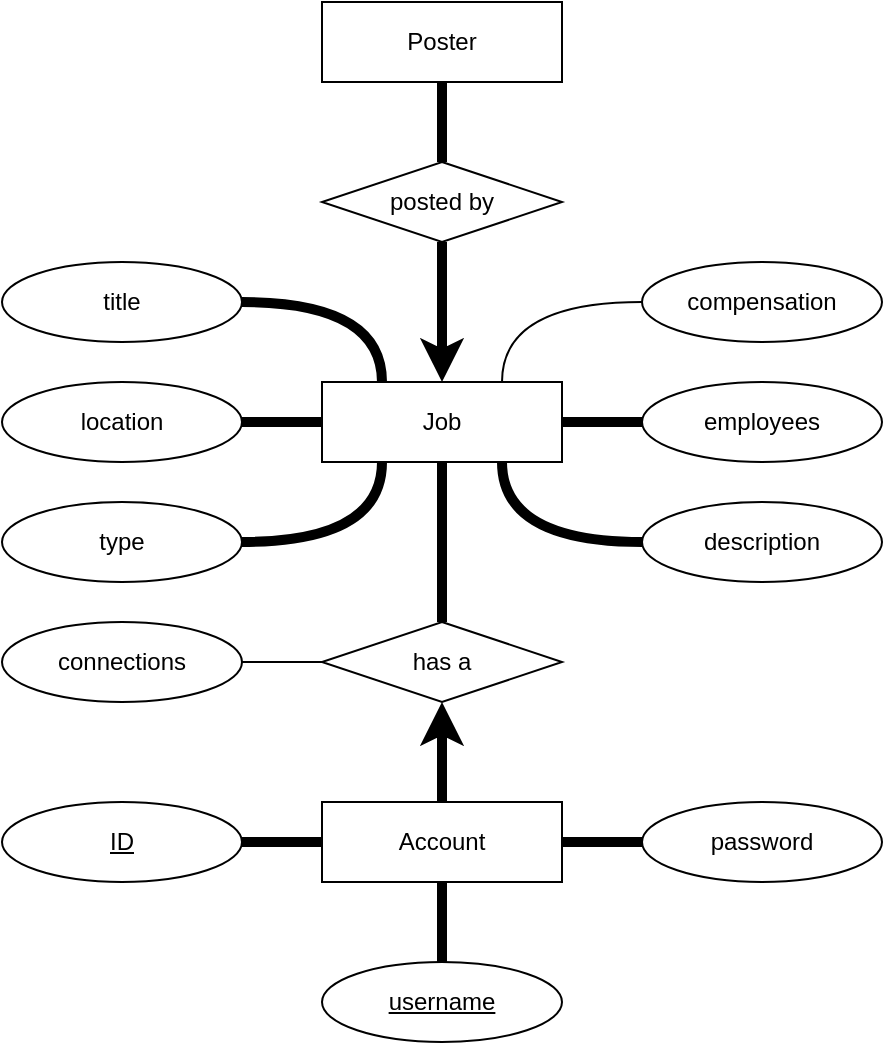 <mxfile>
    <diagram id="Y-MLK2YB2xZHNOmbXszr" name="Page-1">
        <mxGraphModel dx="1016" dy="597" grid="1" gridSize="10" guides="1" tooltips="1" connect="1" arrows="1" fold="1" page="1" pageScale="1" pageWidth="850" pageHeight="1100" math="0" shadow="0">
            <root>
                <mxCell id="0"/>
                <mxCell id="1" parent="0"/>
                <mxCell id="4" value="" style="edgeStyle=orthogonalEdgeStyle;orthogonalLoop=1;jettySize=auto;html=1;endArrow=none;endFill=0;strokeWidth=5;curved=1;" parent="1" source="2" target="3" edge="1">
                    <mxGeometry relative="1" as="geometry"/>
                </mxCell>
                <mxCell id="6" value="" style="edgeStyle=orthogonalEdgeStyle;orthogonalLoop=1;jettySize=auto;html=1;endArrow=none;endFill=0;strokeWidth=5;entryX=0.5;entryY=0;entryDx=0;entryDy=0;curved=1;" parent="1" source="2" target="7" edge="1">
                    <mxGeometry relative="1" as="geometry">
                        <mxPoint x="260" y="550" as="targetPoint"/>
                    </mxGeometry>
                </mxCell>
                <mxCell id="9" value="" style="edgeStyle=orthogonalEdgeStyle;orthogonalLoop=1;jettySize=auto;html=1;endArrow=none;endFill=0;strokeWidth=5;curved=1;" parent="1" source="2" target="8" edge="1">
                    <mxGeometry relative="1" as="geometry"/>
                </mxCell>
                <mxCell id="11" value="" style="edgeStyle=orthogonalEdgeStyle;orthogonalLoop=1;jettySize=auto;html=1;endArrow=classic;endFill=1;strokeWidth=5;curved=1;" parent="1" source="2" target="10" edge="1">
                    <mxGeometry relative="1" as="geometry"/>
                </mxCell>
                <mxCell id="2" value="Account" style="rounded=0;whiteSpace=wrap;html=1;" parent="1" vertex="1">
                    <mxGeometry x="200" y="440" width="120" height="40" as="geometry"/>
                </mxCell>
                <mxCell id="3" value="&lt;u&gt;ID&lt;/u&gt;" style="ellipse;whiteSpace=wrap;html=1;rounded=0;" parent="1" vertex="1">
                    <mxGeometry x="40" y="440" width="120" height="40" as="geometry"/>
                </mxCell>
                <mxCell id="7" value="&lt;u&gt;username&lt;/u&gt;" style="ellipse;whiteSpace=wrap;html=1;rounded=0;" parent="1" vertex="1">
                    <mxGeometry x="200" y="520" width="120" height="40" as="geometry"/>
                </mxCell>
                <mxCell id="8" value="password" style="ellipse;whiteSpace=wrap;html=1;rounded=0;" parent="1" vertex="1">
                    <mxGeometry x="360" y="440" width="120" height="40" as="geometry"/>
                </mxCell>
                <mxCell id="49" value="" style="edgeStyle=orthogonalEdgeStyle;curved=1;sketch=0;orthogonalLoop=1;jettySize=auto;html=1;endArrow=none;endFill=0;strokeWidth=1;" parent="1" source="10" target="47" edge="1">
                    <mxGeometry relative="1" as="geometry"/>
                </mxCell>
                <mxCell id="10" value="has a" style="rhombus;whiteSpace=wrap;html=1;rounded=0;" parent="1" vertex="1">
                    <mxGeometry x="200" y="350" width="120" height="40" as="geometry"/>
                </mxCell>
                <mxCell id="13" value="" style="edgeStyle=orthogonalEdgeStyle;orthogonalLoop=1;jettySize=auto;html=1;endArrow=none;endFill=0;curved=1;strokeWidth=5;" parent="1" source="10" target="12" edge="1">
                    <mxGeometry relative="1" as="geometry"/>
                </mxCell>
                <mxCell id="34" style="edgeStyle=orthogonalEdgeStyle;sketch=0;orthogonalLoop=1;jettySize=auto;html=1;entryX=1;entryY=0.5;entryDx=0;entryDy=0;exitX=0.25;exitY=0;exitDx=0;exitDy=0;endArrow=none;endFill=0;fontStyle=1;strokeWidth=5;curved=1;" parent="1" source="12" target="33" edge="1">
                    <mxGeometry relative="1" as="geometry"/>
                </mxCell>
                <mxCell id="40" value="" style="edgeStyle=orthogonalEdgeStyle;curved=1;sketch=0;orthogonalLoop=1;jettySize=auto;html=1;endArrow=none;endFill=0;strokeWidth=5;" parent="1" source="12" target="20" edge="1">
                    <mxGeometry relative="1" as="geometry"/>
                </mxCell>
                <mxCell id="41" value="" style="edgeStyle=orthogonalEdgeStyle;curved=1;sketch=0;orthogonalLoop=1;jettySize=auto;html=1;endArrow=classic;endFill=1;strokeWidth=5;" parent="1" source="36" target="12" edge="1">
                    <mxGeometry relative="1" as="geometry"/>
                </mxCell>
                <mxCell id="43" style="edgeStyle=orthogonalEdgeStyle;curved=1;sketch=0;orthogonalLoop=1;jettySize=auto;html=1;exitX=0.75;exitY=0;exitDx=0;exitDy=0;entryX=0;entryY=0.5;entryDx=0;entryDy=0;endArrow=none;endFill=0;strokeWidth=1;" parent="1" source="12" target="42" edge="1">
                    <mxGeometry relative="1" as="geometry"/>
                </mxCell>
                <mxCell id="12" value="Job" style="rounded=0;whiteSpace=wrap;html=1;" parent="1" vertex="1">
                    <mxGeometry x="200" y="230" width="120" height="40" as="geometry"/>
                </mxCell>
                <mxCell id="39" style="edgeStyle=orthogonalEdgeStyle;curved=1;sketch=0;orthogonalLoop=1;jettySize=auto;html=1;entryX=0.75;entryY=1;entryDx=0;entryDy=0;endArrow=none;endFill=0;strokeWidth=5;" parent="1" source="16" target="12" edge="1">
                    <mxGeometry relative="1" as="geometry"/>
                </mxCell>
                <mxCell id="16" value="description" style="ellipse;whiteSpace=wrap;html=1;rounded=0;" parent="1" vertex="1">
                    <mxGeometry x="360" y="290" width="120" height="40" as="geometry"/>
                </mxCell>
                <mxCell id="37" style="edgeStyle=orthogonalEdgeStyle;curved=1;sketch=0;orthogonalLoop=1;jettySize=auto;html=1;entryX=0.25;entryY=1;entryDx=0;entryDy=0;endArrow=none;endFill=0;strokeWidth=5;" parent="1" source="18" target="12" edge="1">
                    <mxGeometry relative="1" as="geometry"/>
                </mxCell>
                <mxCell id="18" value="type" style="ellipse;whiteSpace=wrap;html=1;rounded=0;" parent="1" vertex="1">
                    <mxGeometry x="40" y="290" width="120" height="40" as="geometry"/>
                </mxCell>
                <mxCell id="29" style="edgeStyle=orthogonalEdgeStyle;rounded=0;orthogonalLoop=1;jettySize=auto;html=1;exitX=0.5;exitY=1;exitDx=0;exitDy=0;endArrow=none;endFill=0;entryX=0.5;entryY=1;entryDx=0;entryDy=0;" parent="1" source="20" target="20" edge="1">
                    <mxGeometry relative="1" as="geometry">
                        <mxPoint x="420" y="230" as="targetPoint"/>
                        <Array as="points"/>
                    </mxGeometry>
                </mxCell>
                <mxCell id="20" value="employees" style="ellipse;whiteSpace=wrap;html=1;rounded=0;" parent="1" vertex="1">
                    <mxGeometry x="360" y="230" width="120" height="40" as="geometry"/>
                </mxCell>
                <mxCell id="38" value="" style="edgeStyle=orthogonalEdgeStyle;curved=1;sketch=0;orthogonalLoop=1;jettySize=auto;html=1;endArrow=none;endFill=0;strokeWidth=5;" parent="1" source="24" target="12" edge="1">
                    <mxGeometry relative="1" as="geometry"/>
                </mxCell>
                <mxCell id="24" value="location" style="ellipse;whiteSpace=wrap;html=1;rounded=0;" parent="1" vertex="1">
                    <mxGeometry x="40" y="230" width="120" height="40" as="geometry"/>
                </mxCell>
                <mxCell id="33" value="title" style="ellipse;whiteSpace=wrap;html=1;rounded=0;" parent="1" vertex="1">
                    <mxGeometry x="40" y="170" width="120" height="40" as="geometry"/>
                </mxCell>
                <mxCell id="45" value="" style="edgeStyle=orthogonalEdgeStyle;curved=1;sketch=0;orthogonalLoop=1;jettySize=auto;html=1;endArrow=none;endFill=0;strokeWidth=5;" parent="1" source="36" target="44" edge="1">
                    <mxGeometry relative="1" as="geometry"/>
                </mxCell>
                <mxCell id="36" value="posted by" style="rhombus;whiteSpace=wrap;html=1;rounded=0;" parent="1" vertex="1">
                    <mxGeometry x="200" y="120" width="120" height="40" as="geometry"/>
                </mxCell>
                <mxCell id="42" value="compensation" style="ellipse;whiteSpace=wrap;html=1;rounded=0;" parent="1" vertex="1">
                    <mxGeometry x="360" y="170" width="120" height="40" as="geometry"/>
                </mxCell>
                <mxCell id="44" value="Poster" style="rounded=0;whiteSpace=wrap;html=1;" parent="1" vertex="1">
                    <mxGeometry x="200" y="40" width="120" height="40" as="geometry"/>
                </mxCell>
                <mxCell id="47" value="connections" style="ellipse;whiteSpace=wrap;html=1;rounded=0;" parent="1" vertex="1">
                    <mxGeometry x="40" y="350" width="120" height="40" as="geometry"/>
                </mxCell>
            </root>
        </mxGraphModel>
    </diagram>
</mxfile>